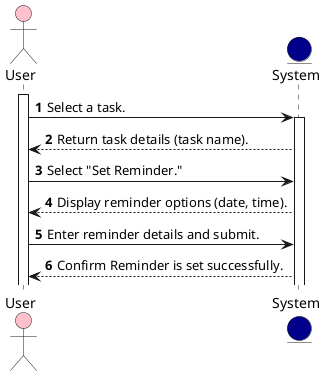@startuml
'https://plantuml.com/sequence-diagram

autonumber
actor User #Pink
entity System #darkblue
activate User
User -> System: Select a task.
activate System
System --> User: Return task details (task name).
User -> System: Select "Set Reminder."
System --> User: Display reminder options (date, time).
User -> System: Enter reminder details and submit.
System --> User: Confirm Reminder is set successfully.
@enduml



